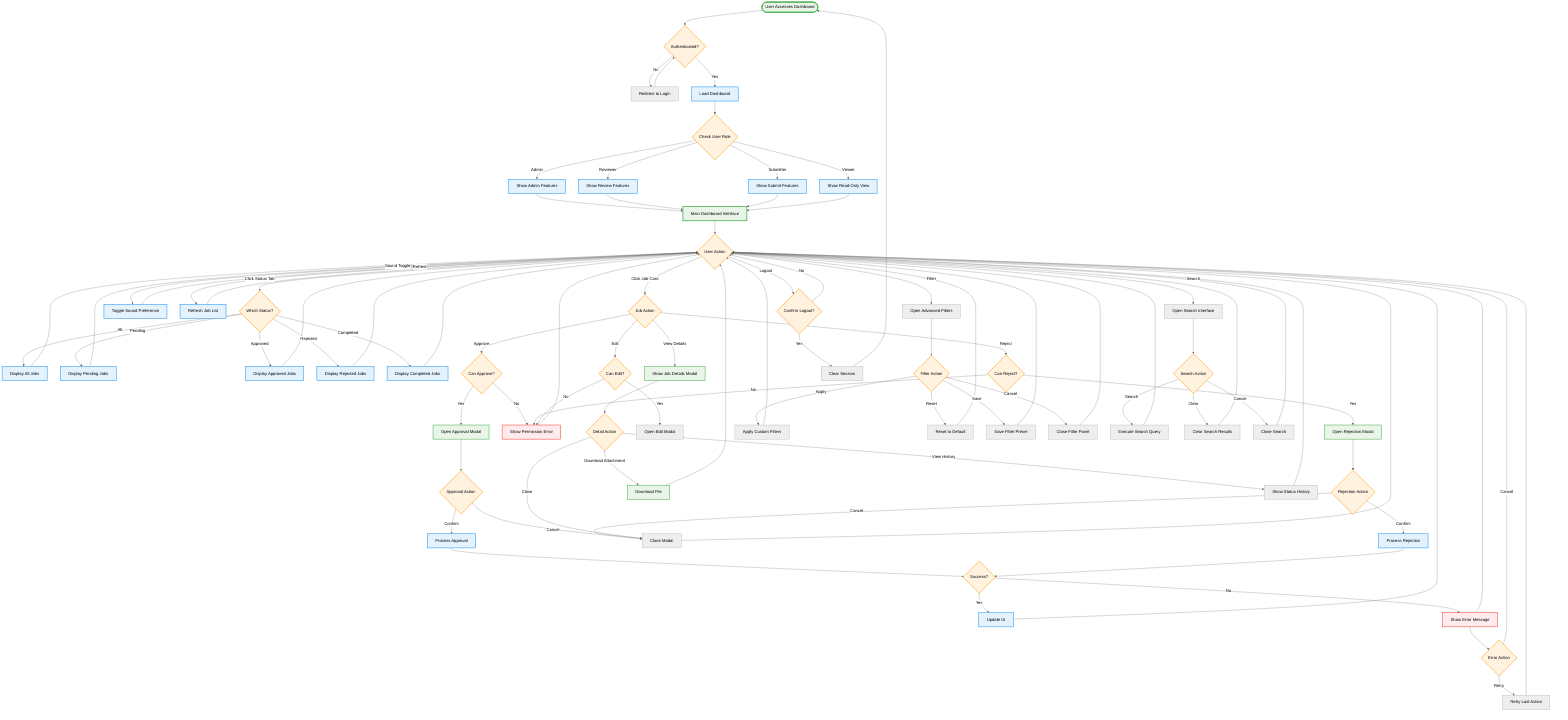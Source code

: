 %%{init: {'theme':'neutral', 'themeVariables': {'primaryColor':'#0066cc'}}}%%
flowchart TD
    %% Dashboard v4 - User Navigation Flow
    %% AI Agent Context: User journey and navigation patterns

    Entry([User Accesses Dashboard]) --> Auth{Authenticated?}
    Auth -->|No| Login[Redirect to Login]
    Auth -->|Yes| LoadDashboard[Load Dashboard]
    
    Login --> Auth
    
    LoadDashboard --> CheckPermissions{Check User Role}
    CheckPermissions -->|Admin| ShowAdminView[Show Admin Features]
    CheckPermissions -->|Reviewer| ShowReviewerView[Show Review Features]
    CheckPermissions -->|Submitter| ShowSubmitterView[Show Submit Features]
    CheckPermissions -->|Viewer| ShowViewerView[Show Read-Only View]
    
    ShowAdminView --> MainDashboard[Main Dashboard Interface]
    ShowReviewerView --> MainDashboard
    ShowSubmitterView --> MainDashboard
    ShowViewerView --> MainDashboard
    
    MainDashboard --> UserActions{User Action}
    
    %% Status Tab Navigation
    UserActions -->|Click Status Tab| StatusFilter{Which Status?}
    StatusFilter -->|All| ShowAllJobs[Display All Jobs]
    StatusFilter -->|Pending| ShowPendingJobs[Display Pending Jobs]
    StatusFilter -->|Approved| ShowApprovedJobs[Display Approved Jobs]
    StatusFilter -->|Rejected| ShowRejectedJobs[Display Rejected Jobs]
    StatusFilter -->|Completed| ShowCompletedJobs[Display Completed Jobs]
    
    %% Job Actions
    UserActions -->|Click Job Card| JobActions{Job Action}
    JobActions -->|View Details| ShowJobDetails[Show Job Details Modal]
    JobActions -->|Approve| CheckApprovePermission{Can Approve?}
    JobActions -->|Reject| CheckRejectPermission{Can Reject?}
    JobActions -->|Edit| CheckEditPermission{Can Edit?}
    
    %% Permission Checks
    CheckApprovePermission -->|Yes| OpenApprovalModal[Open Approval Modal]
    CheckApprovePermission -->|No| ShowPermissionError[Show Permission Error]
    CheckRejectPermission -->|Yes| OpenRejectionModal[Open Rejection Modal]
    CheckRejectPermission -->|No| ShowPermissionError
    CheckEditPermission -->|Yes| OpenEditModal[Open Edit Modal]
    CheckEditPermission -->|No| ShowPermissionError
    
    %% Settings and Preferences
    UserActions -->|Sound Toggle| ToggleSound[Toggle Sound Preference]
    UserActions -->|Refresh| RefreshJobs[Refresh Job List]
    UserActions -->|Filter| OpenFilterPanel[Open Advanced Filters]
    UserActions -->|Search| OpenSearch[Open Search Interface]
    
    %% Modal Actions
    OpenApprovalModal --> ApprovalActions{Approval Action}
    ApprovalActions -->|Confirm| ProcessApproval[Process Approval]
    ApprovalActions -->|Cancel| CloseModal[Close Modal]
    
    OpenRejectionModal --> RejectionActions{Rejection Action}
    RejectionActions -->|Confirm| ProcessRejection[Process Rejection]
    RejectionActions -->|Cancel| CloseModal
    
    ShowJobDetails --> DetailActions{Detail Action}
    DetailActions -->|Close| CloseModal
    DetailActions -->|Download Attachment| DownloadFile[Download File]
    DetailActions -->|View History| ShowJobHistory[Show Status History]
    
    %% Navigation Return Paths
    ShowAllJobs --> UserActions
    ShowPendingJobs --> UserActions
    ShowApprovedJobs --> UserActions
    ShowRejectedJobs --> UserActions
    ShowCompletedJobs --> UserActions
    
    ProcessApproval --> Success{Success?}
    ProcessRejection --> Success
    Success -->|Yes| UpdateUI[Update UI]
    Success -->|No| ShowError[Show Error Message]
    
    UpdateUI --> UserActions
    ShowError --> UserActions
    CloseModal --> UserActions
    ShowPermissionError --> UserActions
    ToggleSound --> UserActions
    RefreshJobs --> UserActions
    DownloadFile --> UserActions
    ShowJobHistory --> UserActions
    
    %% Advanced Features
    OpenFilterPanel --> FilterActions{Filter Action}
    FilterActions -->|Apply| ApplyFilters[Apply Custom Filters]
    FilterActions -->|Reset| ResetFilters[Reset to Default]
    FilterActions -->|Save| SaveFilterPreset[Save Filter Preset]
    FilterActions -->|Cancel| CloseFilterPanel[Close Filter Panel]
    
    OpenSearch --> SearchActions{Search Action}
    SearchActions -->|Search| ExecuteSearch[Execute Search Query]
    SearchActions -->|Clear| ClearSearch[Clear Search Results]
    SearchActions -->|Cancel| CloseSearch[Close Search]
    
    ApplyFilters --> UserActions
    ResetFilters --> UserActions
    SaveFilterPreset --> UserActions
    CloseFilterPanel --> UserActions
    ExecuteSearch --> UserActions
    ClearSearch --> UserActions
    CloseSearch --> UserActions
    
    %% Error Recovery
    ShowError --> ErrorActions{Error Action}
    ErrorActions -->|Retry| RetryAction[Retry Last Action]
    ErrorActions -->|Cancel| UserActions
    RetryAction --> UserActions
    
    %% Logout Flow
    UserActions -->|Logout| ConfirmLogout{Confirm Logout?}
    ConfirmLogout -->|Yes| Logout[Clear Session]
    ConfirmLogout -->|No| UserActions
    Logout --> Entry
    
    %% Styling
    classDef entry fill:#e8f5e8,stroke:#4caf50,stroke-width:3px
    classDef process fill:#e3f2fd,stroke:#2196f3,stroke-width:2px
    classDef decision fill:#fff3e0,stroke:#ff9800,stroke-width:2px
    classDef error fill:#ffebee,stroke:#f44336,stroke-width:2px
    classDef success fill:#e8f5e8,stroke:#4caf50,stroke-width:2px
    
    class Entry,MainDashboard entry
    class LoadDashboard,ShowAdminView,ShowReviewerView,ShowSubmitterView,ShowViewerView,ShowAllJobs,ShowPendingJobs,ShowApprovedJobs,ShowRejectedJobs,ShowCompletedJobs,ProcessApproval,ProcessRejection,UpdateUI,ToggleSound,RefreshJobs process
    class Auth,CheckPermissions,UserActions,StatusFilter,JobActions,CheckApprovePermission,CheckRejectPermission,CheckEditPermission,ApprovalActions,RejectionActions,DetailActions,Success,FilterActions,SearchActions,ErrorActions,ConfirmLogout decision
    class ShowPermissionError,ShowError error
    class OpenApprovalModal,OpenRejectionModal,ShowJobDetails,DownloadFile success